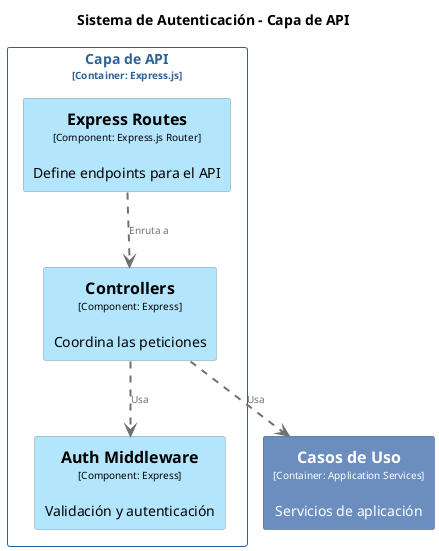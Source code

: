 @startuml auth-capa-api-diagram
set separator none
title Sistema de Autenticación - Capa de API

top to bottom direction

skinparam {
  arrowFontSize 10
  defaultTextAlignment center
  wrapWidth 200
  maxMessageSize 100
}

hide stereotype

skinparam rectangle<<SistemadeAutenticación.CapadeAPI.AuthMiddleware>> {
  BackgroundColor #b3e5fc
  FontColor #000000
  BorderColor #7da0b0
  shadowing false
}
skinparam rectangle<<SistemadeAutenticación.CasosdeUso>> {
  BackgroundColor #6c8ebf
  FontColor #ffffff
  BorderColor #4b6385
  shadowing false
}
skinparam rectangle<<SistemadeAutenticación.CapadeAPI.Controllers>> {
  BackgroundColor #b3e5fc
  FontColor #000000
  BorderColor #7da0b0
  shadowing false
}
skinparam rectangle<<SistemadeAutenticación.CapadeAPI.ExpressRoutes>> {
  BackgroundColor #b3e5fc
  FontColor #000000
  BorderColor #7da0b0
  shadowing false
}
skinparam rectangle<<SistemadeAutenticación.CapadeAPI>> {
  BorderColor #2e6295
  FontColor #2e6295
  shadowing false
}

rectangle "==Casos de Uso\n<size:10>[Container: Application Services]</size>\n\nServicios de aplicación" <<SistemadeAutenticación.CasosdeUso>> as SistemadeAutenticación.CasosdeUso

rectangle "Capa de API\n<size:10>[Container: Express.js]</size>" <<SistemadeAutenticación.CapadeAPI>> {
  rectangle "==Express Routes\n<size:10>[Component: Express.js Router]</size>\n\nDefine endpoints para el API" <<SistemadeAutenticación.CapadeAPI.ExpressRoutes>> as SistemadeAutenticación.CapadeAPI.ExpressRoutes
  rectangle "==Controllers\n<size:10>[Component: Express]</size>\n\nCoordina las peticiones" <<SistemadeAutenticación.CapadeAPI.Controllers>> as SistemadeAutenticación.CapadeAPI.Controllers
  rectangle "==Auth Middleware\n<size:10>[Component: Express]</size>\n\nValidación y autenticación" <<SistemadeAutenticación.CapadeAPI.AuthMiddleware>> as SistemadeAutenticación.CapadeAPI.AuthMiddleware
}

SistemadeAutenticación.CapadeAPI.ExpressRoutes .[#707070,thickness=2].> SistemadeAutenticación.CapadeAPI.Controllers : "<color:#707070>Enruta a"
SistemadeAutenticación.CapadeAPI.Controllers .[#707070,thickness=2].> SistemadeAutenticación.CapadeAPI.AuthMiddleware : "<color:#707070>Usa"
SistemadeAutenticación.CapadeAPI.Controllers .[#707070,thickness=2].> SistemadeAutenticación.CasosdeUso : "<color:#707070>Usa"
@enduml